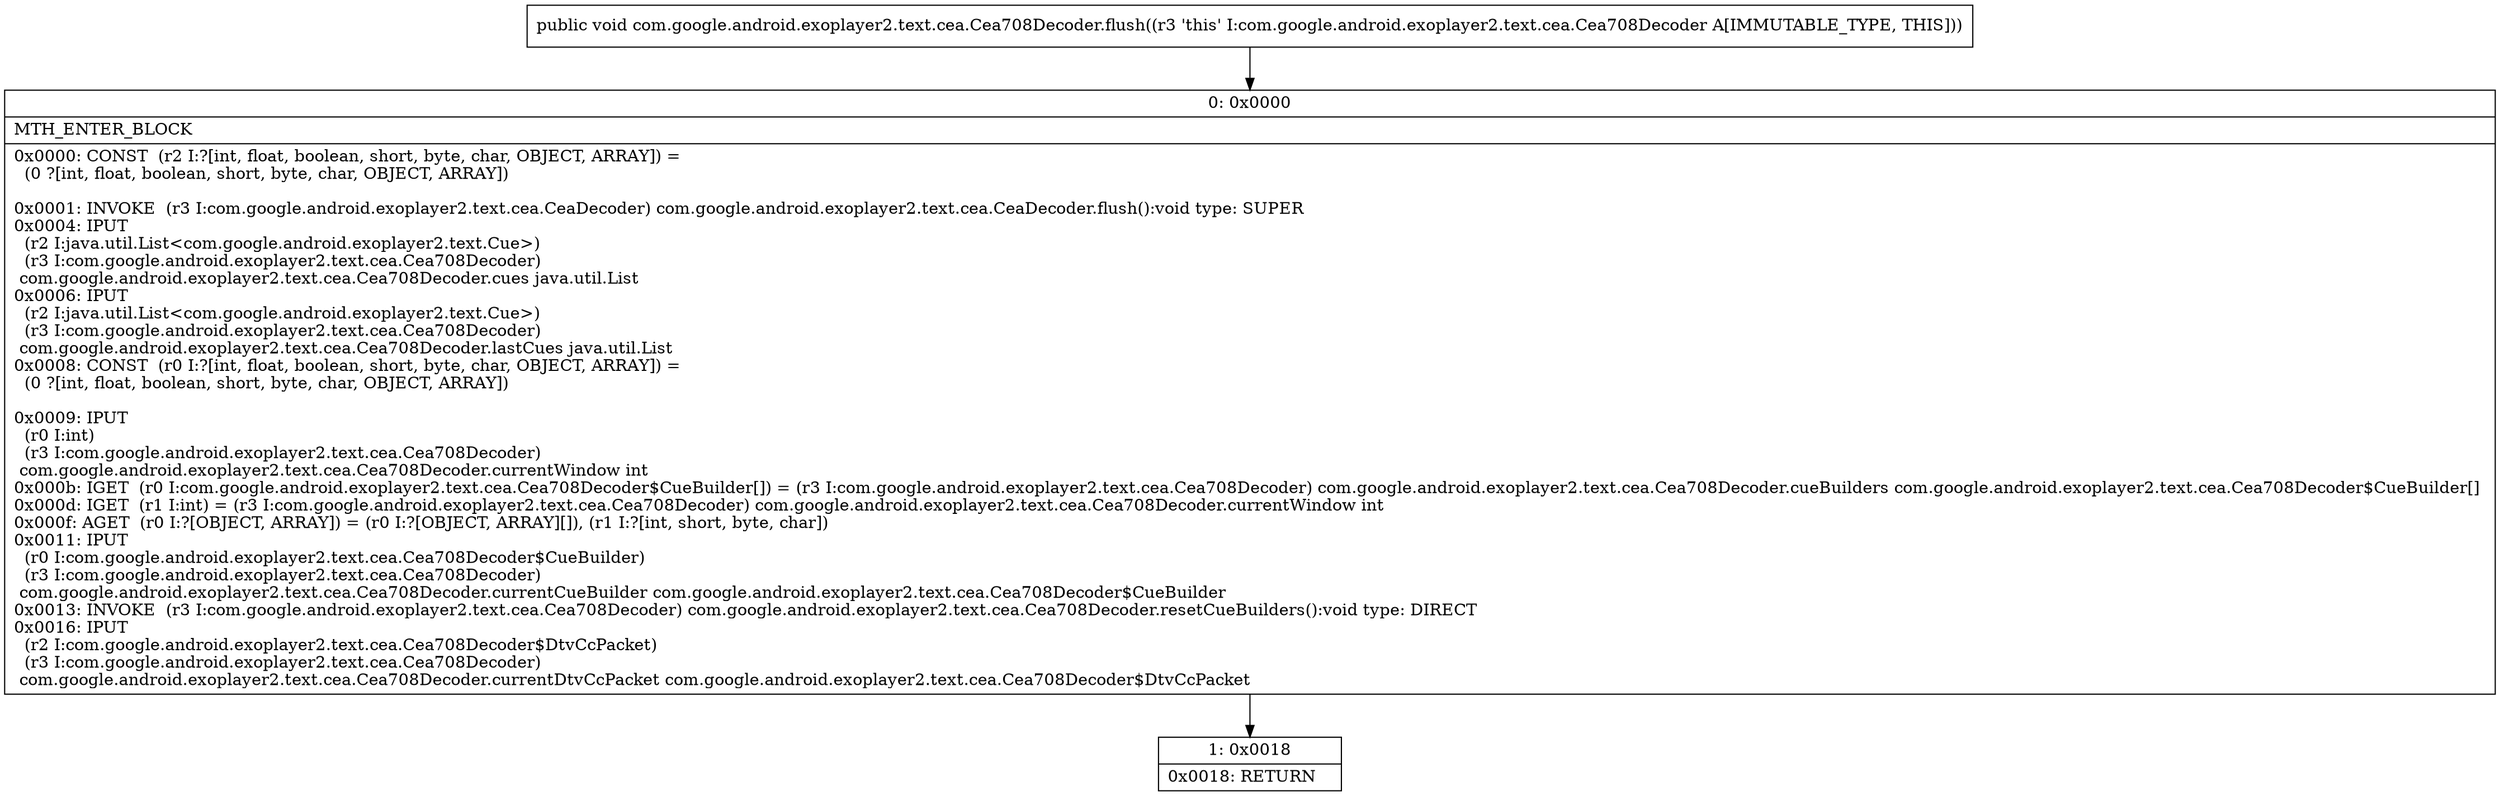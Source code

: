 digraph "CFG forcom.google.android.exoplayer2.text.cea.Cea708Decoder.flush()V" {
Node_0 [shape=record,label="{0\:\ 0x0000|MTH_ENTER_BLOCK\l|0x0000: CONST  (r2 I:?[int, float, boolean, short, byte, char, OBJECT, ARRAY]) = \l  (0 ?[int, float, boolean, short, byte, char, OBJECT, ARRAY])\l \l0x0001: INVOKE  (r3 I:com.google.android.exoplayer2.text.cea.CeaDecoder) com.google.android.exoplayer2.text.cea.CeaDecoder.flush():void type: SUPER \l0x0004: IPUT  \l  (r2 I:java.util.List\<com.google.android.exoplayer2.text.Cue\>)\l  (r3 I:com.google.android.exoplayer2.text.cea.Cea708Decoder)\l com.google.android.exoplayer2.text.cea.Cea708Decoder.cues java.util.List \l0x0006: IPUT  \l  (r2 I:java.util.List\<com.google.android.exoplayer2.text.Cue\>)\l  (r3 I:com.google.android.exoplayer2.text.cea.Cea708Decoder)\l com.google.android.exoplayer2.text.cea.Cea708Decoder.lastCues java.util.List \l0x0008: CONST  (r0 I:?[int, float, boolean, short, byte, char, OBJECT, ARRAY]) = \l  (0 ?[int, float, boolean, short, byte, char, OBJECT, ARRAY])\l \l0x0009: IPUT  \l  (r0 I:int)\l  (r3 I:com.google.android.exoplayer2.text.cea.Cea708Decoder)\l com.google.android.exoplayer2.text.cea.Cea708Decoder.currentWindow int \l0x000b: IGET  (r0 I:com.google.android.exoplayer2.text.cea.Cea708Decoder$CueBuilder[]) = (r3 I:com.google.android.exoplayer2.text.cea.Cea708Decoder) com.google.android.exoplayer2.text.cea.Cea708Decoder.cueBuilders com.google.android.exoplayer2.text.cea.Cea708Decoder$CueBuilder[] \l0x000d: IGET  (r1 I:int) = (r3 I:com.google.android.exoplayer2.text.cea.Cea708Decoder) com.google.android.exoplayer2.text.cea.Cea708Decoder.currentWindow int \l0x000f: AGET  (r0 I:?[OBJECT, ARRAY]) = (r0 I:?[OBJECT, ARRAY][]), (r1 I:?[int, short, byte, char]) \l0x0011: IPUT  \l  (r0 I:com.google.android.exoplayer2.text.cea.Cea708Decoder$CueBuilder)\l  (r3 I:com.google.android.exoplayer2.text.cea.Cea708Decoder)\l com.google.android.exoplayer2.text.cea.Cea708Decoder.currentCueBuilder com.google.android.exoplayer2.text.cea.Cea708Decoder$CueBuilder \l0x0013: INVOKE  (r3 I:com.google.android.exoplayer2.text.cea.Cea708Decoder) com.google.android.exoplayer2.text.cea.Cea708Decoder.resetCueBuilders():void type: DIRECT \l0x0016: IPUT  \l  (r2 I:com.google.android.exoplayer2.text.cea.Cea708Decoder$DtvCcPacket)\l  (r3 I:com.google.android.exoplayer2.text.cea.Cea708Decoder)\l com.google.android.exoplayer2.text.cea.Cea708Decoder.currentDtvCcPacket com.google.android.exoplayer2.text.cea.Cea708Decoder$DtvCcPacket \l}"];
Node_1 [shape=record,label="{1\:\ 0x0018|0x0018: RETURN   \l}"];
MethodNode[shape=record,label="{public void com.google.android.exoplayer2.text.cea.Cea708Decoder.flush((r3 'this' I:com.google.android.exoplayer2.text.cea.Cea708Decoder A[IMMUTABLE_TYPE, THIS])) }"];
MethodNode -> Node_0;
Node_0 -> Node_1;
}

